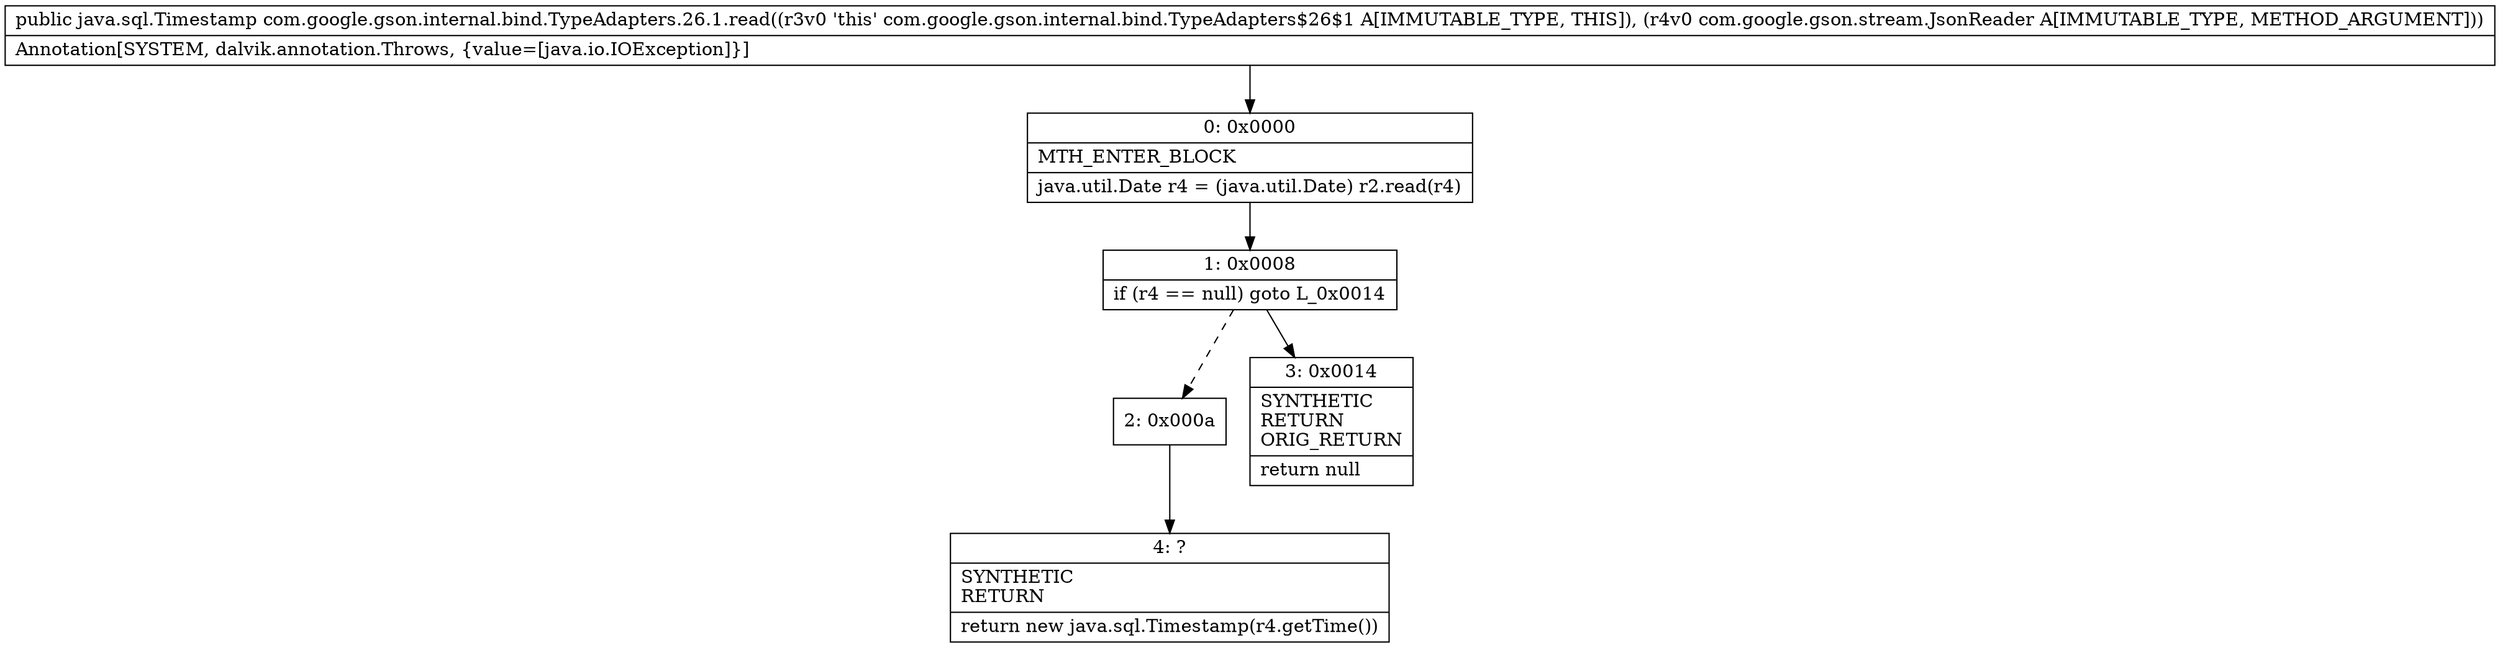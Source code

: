 digraph "CFG forcom.google.gson.internal.bind.TypeAdapters.26.1.read(Lcom\/google\/gson\/stream\/JsonReader;)Ljava\/sql\/Timestamp;" {
Node_0 [shape=record,label="{0\:\ 0x0000|MTH_ENTER_BLOCK\l|java.util.Date r4 = (java.util.Date) r2.read(r4)\l}"];
Node_1 [shape=record,label="{1\:\ 0x0008|if (r4 == null) goto L_0x0014\l}"];
Node_2 [shape=record,label="{2\:\ 0x000a}"];
Node_3 [shape=record,label="{3\:\ 0x0014|SYNTHETIC\lRETURN\lORIG_RETURN\l|return null\l}"];
Node_4 [shape=record,label="{4\:\ ?|SYNTHETIC\lRETURN\l|return new java.sql.Timestamp(r4.getTime())\l}"];
MethodNode[shape=record,label="{public java.sql.Timestamp com.google.gson.internal.bind.TypeAdapters.26.1.read((r3v0 'this' com.google.gson.internal.bind.TypeAdapters$26$1 A[IMMUTABLE_TYPE, THIS]), (r4v0 com.google.gson.stream.JsonReader A[IMMUTABLE_TYPE, METHOD_ARGUMENT]))  | Annotation[SYSTEM, dalvik.annotation.Throws, \{value=[java.io.IOException]\}]\l}"];
MethodNode -> Node_0;
Node_0 -> Node_1;
Node_1 -> Node_2[style=dashed];
Node_1 -> Node_3;
Node_2 -> Node_4;
}

